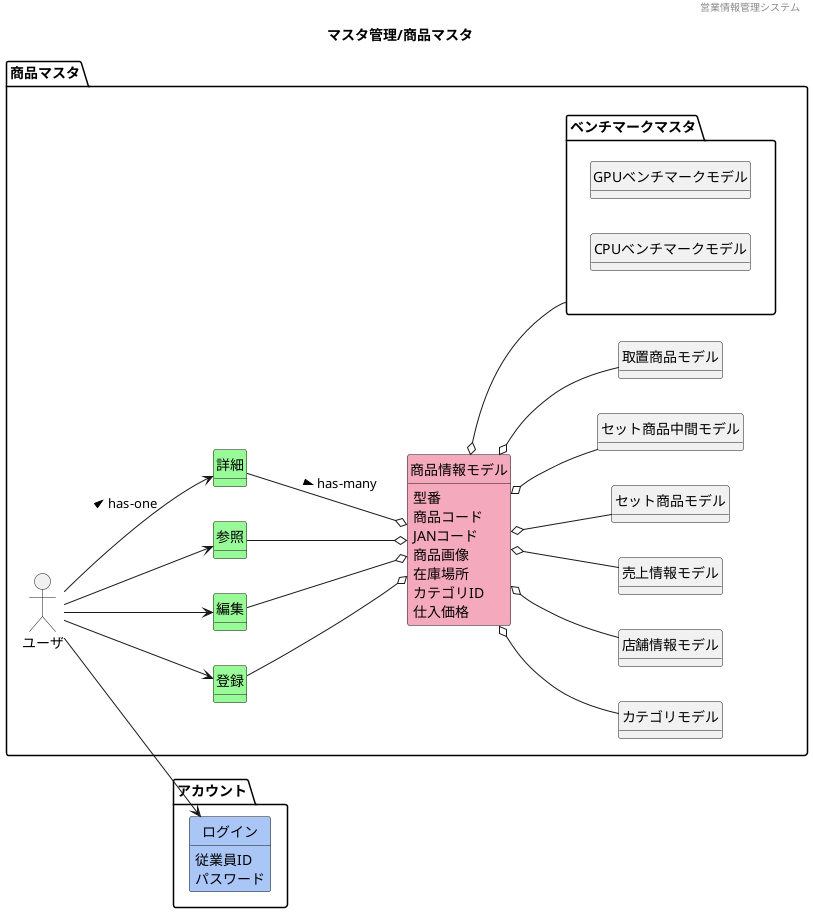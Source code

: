 @startuml images/マスタ管理/商品マスタ
' ヘッダー
header 営業情報管理システム
' タイトル
title マスタ管理/商品マスタ
' 
hide circle
' 
hide method
left to right direction

package "アカウント"{
    class "ログイン" #A9C6F6
}

package "商品マスタ" {
    'ユーザや外部システム
    mix_actor "ユーザ"
    class "登録" #98fb98
    class "編集" #98fb98
    class "参照" #98fb98
    class "詳細" #98fb98
    ' メインのモデルは赤
    class "商品情報モデル" #F5A9BC 
    class "カテゴリモデル" 
    package "ベンチマークマスタ"{
        class "GPUベンチマークモデル"
        class "CPUベンチマークモデル"
    }
    class "店舗情報モデル"
    class "売上情報モデル" 
    class "セット商品モデル"
    class "セット商品中間モデル"
    class "取置商品モデル"

    'モデル同士の関係
    ユーザ --> 参照
    ユーザ --> 登録
    ユーザ --> 編集
    ユーザ --> 詳細 : > has-one
    ユーザ --> ログイン
    参照 --o 商品情報モデル
    登録 --o 商品情報モデル 
    編集 --o 商品情報モデル 
    詳細 --o 商品情報モデル : > has-many
    商品情報モデル o-- カテゴリモデル
    商品情報モデル o-- 売上情報モデル
    商品情報モデル o-- 店舗情報モデル
    商品情報モデル o-- ベンチマークマスタ
    商品情報モデル o-- 取置商品モデル
    商品情報モデル o-- セット商品中間モデル
    商品情報モデル o-- セット商品モデル
    'ドメインクラスの属性
    ' カテゴリモデル : カテゴリID
    ' カテゴリモデル : カテゴリ名
    ' 取置商品モデル : 取置予約ID
    ' 取置商品モデル : 商品コード[FK]
    ' 取置商品モデル : 型番
    ' 取置商品モデル : 店舗ID[FK]
    ' 取置商品モデル : 予約者氏名
    ' 取置商品モデル : 連絡先
    ' 取置商品モデル : 予約日時
    ' 取置商品モデル : 最終更新日時
    ' セット商品中間モデル : セット中間ID
    ' セット商品中間モデル : セット商品ID[FK]
    ' セット商品中間モデル : 商品コード[FK]
    ' セット商品中間モデル : 販売価格
    ' セット商品モデル : セット商品ID
    ' セット商品モデル : セット名
    ' セット商品モデル : 商品コード
    ' セット商品モデル : 型番
    ' セット商品モデル : 店舗ID[FK]
    ' セット商品モデル : 商品数
    ' セット商品モデル : 作成日時
    ' セット商品モデル : 最終更新日時
    ' 売上情報モデル : 売上情報ID
    ' 売上情報モデル : 商品コード[FK]
    ' 売上情報モデル : 仕入価格
    ' 売上情報モデル : 販売価格
    ' 売上情報モデル : 粗利
    ' 売上情報モデル : 粗利率
    ' 売上情報モデル : 店舗ID[FK]
    ' 売上情報モデル : 販売日
    ' 売上情報モデル : 最終更新日時
    ' 店舗情報モデル : 店舗ID
    ' 店舗情報モデル : 場所カテゴリ
    ' 店舗情報モデル : 住所
    ' 店舗情報モデル : 連絡先
    ' 店舗情報モデル : 店長
    ' 店舗情報モデル : 無効フラグ
    ' 店舗情報モデル : 作成日時
    ' 店舗情報モデル : 最終更新日時
    ログイン : 従業員ID
    ログイン : パスワード
    商品情報モデル : 型番
    商品情報モデル : 商品コード
    商品情報モデル : JANコード
    商品情報モデル : 商品画像
    商品情報モデル : 在庫場所
    商品情報モデル : カテゴリID
    商品情報モデル : 仕入価格
    ' カテゴリモデル : ノートPC
    ' カテゴリモデル : デスクトップPC
    ' カテゴリモデル : モニター
    ' カテゴリモデル : メモリ
    ' カテゴリモデル : HDD
    ' カテゴリモデル : SSD
}




@enduml